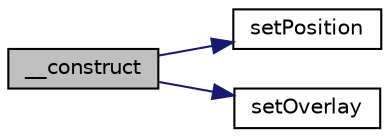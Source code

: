 digraph "__construct"
{
  edge [fontname="Helvetica",fontsize="10",labelfontname="Helvetica",labelfontsize="10"];
  node [fontname="Helvetica",fontsize="10",shape=record];
  rankdir="LR";
  Node0 [label="__construct",height=0.2,width=0.4,color="black", fillcolor="grey75", style="filled", fontcolor="black"];
  Node0 -> Node1 [color="midnightblue",fontsize="10",style="solid",fontname="Helvetica"];
  Node1 [label="setPosition",height=0.2,width=0.4,color="black", fillcolor="white", style="filled",URL="$class_p_h_p_excel___chart___legend.html#a70d9eb2e450d5cc393a7897e5e1f18bf"];
  Node0 -> Node2 [color="midnightblue",fontsize="10",style="solid",fontname="Helvetica"];
  Node2 [label="setOverlay",height=0.2,width=0.4,color="black", fillcolor="white", style="filled",URL="$class_p_h_p_excel___chart___legend.html#acf7e8dab1c952885581540ac4d2e9369"];
}
